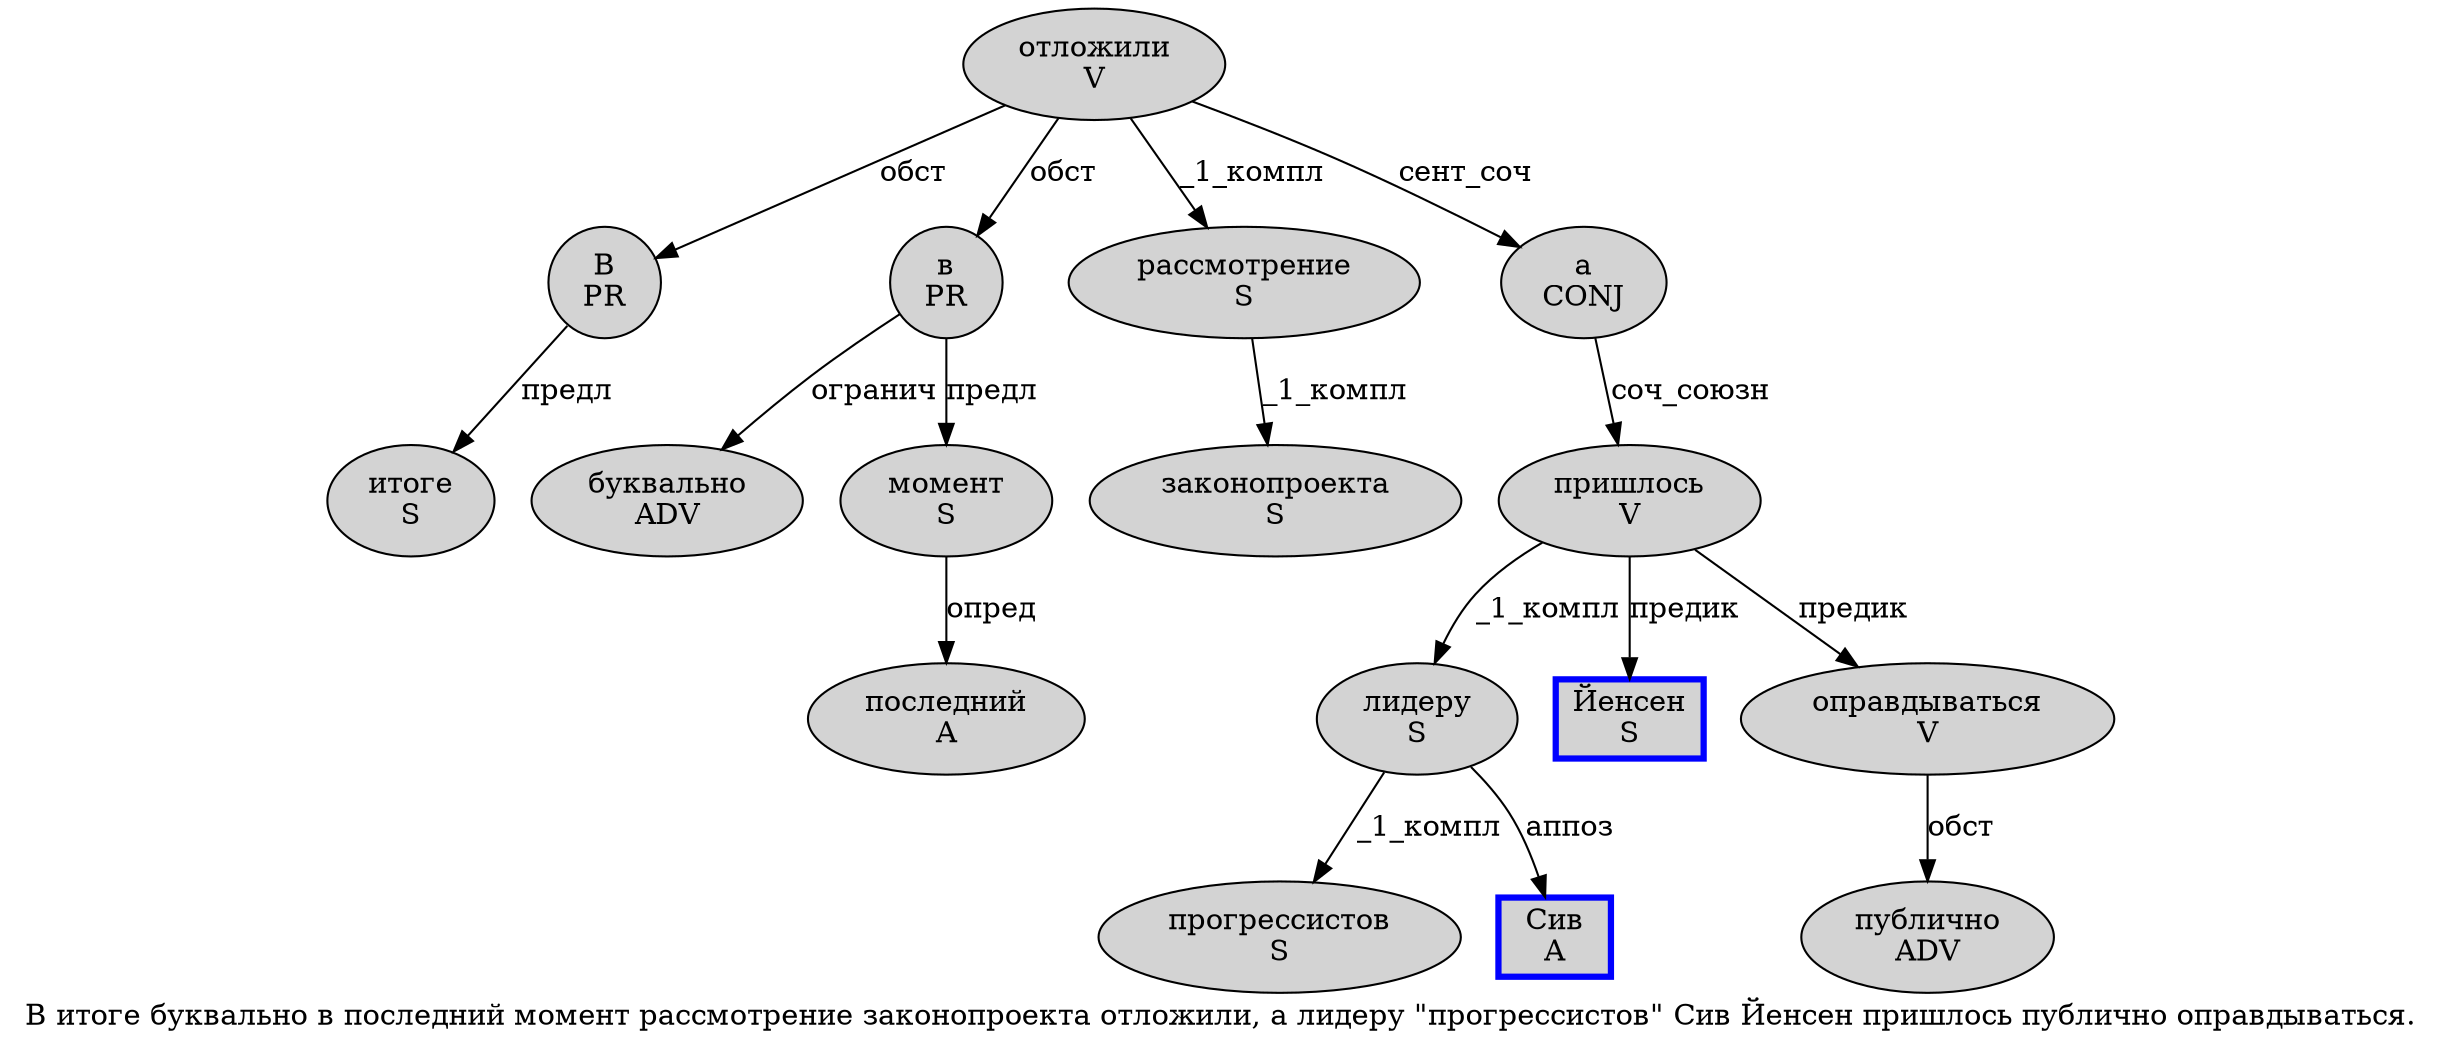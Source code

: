 digraph SENTENCE_1393 {
	graph [label="В итоге буквально в последний момент рассмотрение законопроекта отложили, а лидеру \"прогрессистов\" Сив Йенсен пришлось публично оправдываться."]
	node [style=filled]
		0 [label="В
PR" color="" fillcolor=lightgray penwidth=1 shape=ellipse]
		1 [label="итоге
S" color="" fillcolor=lightgray penwidth=1 shape=ellipse]
		2 [label="буквально
ADV" color="" fillcolor=lightgray penwidth=1 shape=ellipse]
		3 [label="в
PR" color="" fillcolor=lightgray penwidth=1 shape=ellipse]
		4 [label="последний
A" color="" fillcolor=lightgray penwidth=1 shape=ellipse]
		5 [label="момент
S" color="" fillcolor=lightgray penwidth=1 shape=ellipse]
		6 [label="рассмотрение
S" color="" fillcolor=lightgray penwidth=1 shape=ellipse]
		7 [label="законопроекта
S" color="" fillcolor=lightgray penwidth=1 shape=ellipse]
		8 [label="отложили
V" color="" fillcolor=lightgray penwidth=1 shape=ellipse]
		10 [label="а
CONJ" color="" fillcolor=lightgray penwidth=1 shape=ellipse]
		11 [label="лидеру
S" color="" fillcolor=lightgray penwidth=1 shape=ellipse]
		13 [label="прогрессистов
S" color="" fillcolor=lightgray penwidth=1 shape=ellipse]
		15 [label="Сив
A" color=blue fillcolor=lightgray penwidth=3 shape=box]
		16 [label="Йенсен
S" color=blue fillcolor=lightgray penwidth=3 shape=box]
		17 [label="пришлось
V" color="" fillcolor=lightgray penwidth=1 shape=ellipse]
		18 [label="публично
ADV" color="" fillcolor=lightgray penwidth=1 shape=ellipse]
		19 [label="оправдываться
V" color="" fillcolor=lightgray penwidth=1 shape=ellipse]
			10 -> 17 [label="соч_союзн"]
			19 -> 18 [label="обст"]
			5 -> 4 [label="опред"]
			17 -> 11 [label="_1_компл"]
			17 -> 16 [label="предик"]
			17 -> 19 [label="предик"]
			8 -> 0 [label="обст"]
			8 -> 3 [label="обст"]
			8 -> 6 [label="_1_компл"]
			8 -> 10 [label="сент_соч"]
			0 -> 1 [label="предл"]
			3 -> 2 [label="огранич"]
			3 -> 5 [label="предл"]
			6 -> 7 [label="_1_компл"]
			11 -> 13 [label="_1_компл"]
			11 -> 15 [label="аппоз"]
}
